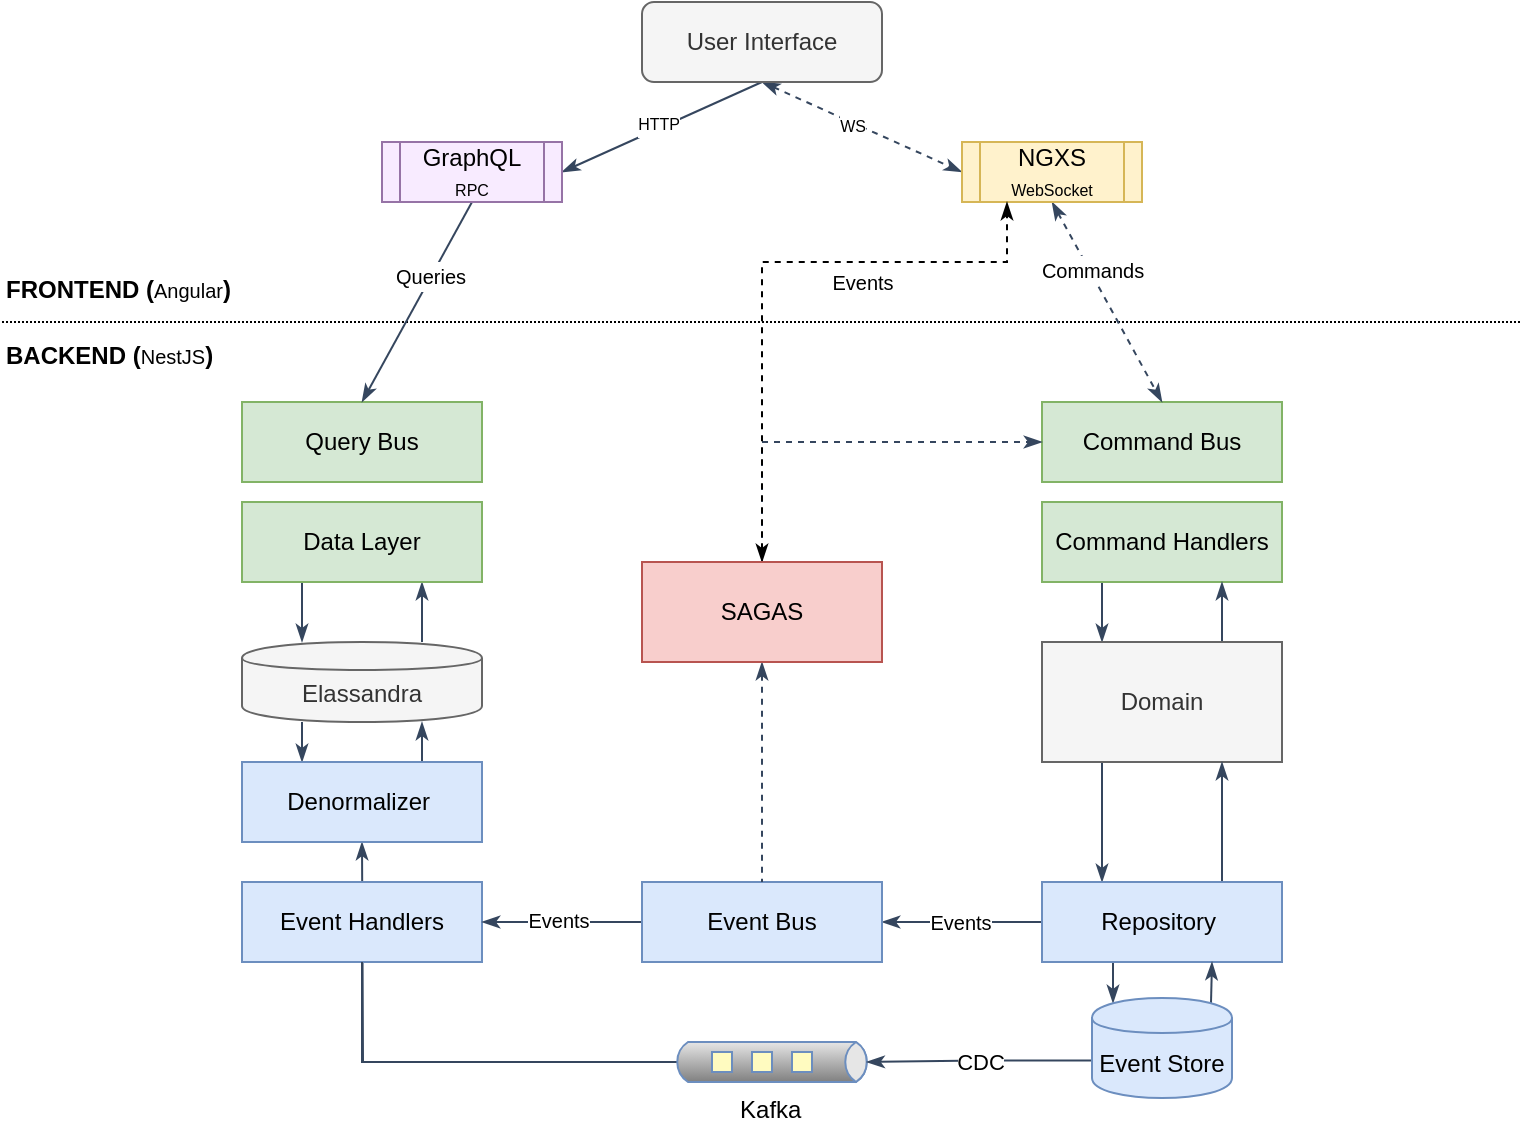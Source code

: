 <mxfile version="10.6.0" type="github"><diagram id="_UVHkNnHXRiJzMvmdaiZ" name="Page-1"><mxGraphModel dx="1398" dy="747" grid="1" gridSize="10" guides="1" tooltips="1" connect="1" arrows="1" fold="1" page="1" pageScale="1" pageWidth="850" pageHeight="1100" math="0" shadow="0"><root><mxCell id="0"/><mxCell id="1" parent="0"/><mxCell id="Ah7ASdB-yHe9nKwW0YGW-67" style="edgeStyle=orthogonalEdgeStyle;rounded=0;orthogonalLoop=1;jettySize=auto;html=1;exitX=0;exitY=0.5;exitDx=2.7;exitDy=0;exitPerimeter=0;endArrow=classicThin;endFill=1;strokeColor=#35465E;strokeWidth=1;" parent="1" source="Ah7ASdB-yHe9nKwW0YGW-19" edge="1"><mxGeometry relative="1" as="geometry"><mxPoint x="378" y="645" as="sourcePoint"/><mxPoint x="220" y="540" as="targetPoint"/></mxGeometry></mxCell><mxCell id="Ah7ASdB-yHe9nKwW0YGW-37" style="rounded=0;orthogonalLoop=1;jettySize=auto;html=1;exitX=0.5;exitY=1;exitDx=0;exitDy=0;endArrow=classicThin;endFill=1;strokeColor=#35465E;strokeWidth=1;entryX=1;entryY=0.5;entryDx=0;entryDy=0;" parent="1" source="Ah7ASdB-yHe9nKwW0YGW-1" target="Ah7ASdB-yHe9nKwW0YGW-38" edge="1"><mxGeometry relative="1" as="geometry"/></mxCell><mxCell id="Ah7ASdB-yHe9nKwW0YGW-55" value="&lt;font style=&quot;font-size: 8px&quot;&gt;HTTP&lt;/font&gt;" style="text;html=1;resizable=0;points=[];align=center;verticalAlign=middle;labelBackgroundColor=#ffffff;" parent="Ah7ASdB-yHe9nKwW0YGW-37" vertex="1" connectable="0"><mxGeometry x="0.031" y="-4" relative="1" as="geometry"><mxPoint x="1" as="offset"/></mxGeometry></mxCell><mxCell id="Ah7ASdB-yHe9nKwW0YGW-42" style="edgeStyle=none;rounded=0;orthogonalLoop=1;jettySize=auto;html=1;exitX=0.5;exitY=1;exitDx=0;exitDy=0;entryX=0;entryY=0.5;entryDx=0;entryDy=0;endArrow=classicThin;endFill=1;strokeColor=#35465E;strokeWidth=1;startArrow=classicThin;startFill=1;dashed=1;" parent="1" source="Ah7ASdB-yHe9nKwW0YGW-1" target="Ah7ASdB-yHe9nKwW0YGW-41" edge="1"><mxGeometry relative="1" as="geometry"/></mxCell><mxCell id="Ah7ASdB-yHe9nKwW0YGW-54" value="&lt;font style=&quot;font-size: 8px&quot;&gt;WS&lt;/font&gt;" style="text;html=1;resizable=0;points=[];align=center;verticalAlign=middle;labelBackgroundColor=#ffffff;" parent="Ah7ASdB-yHe9nKwW0YGW-42" vertex="1" connectable="0"><mxGeometry x="-0.094" y="-1" relative="1" as="geometry"><mxPoint as="offset"/></mxGeometry></mxCell><mxCell id="Ah7ASdB-yHe9nKwW0YGW-1" value="User Interface&lt;br&gt;" style="rounded=1;whiteSpace=wrap;html=1;fillColor=#f5f5f5;strokeColor=#666666;fontColor=#333333;" parent="1" vertex="1"><mxGeometry x="360" y="120" width="120" height="40" as="geometry"/></mxCell><mxCell id="Ah7ASdB-yHe9nKwW0YGW-2" value="" style="endArrow=none;dashed=1;html=1;dashPattern=1 1;" parent="1" edge="1"><mxGeometry width="50" height="50" relative="1" as="geometry"><mxPoint x="40" y="280" as="sourcePoint"/><mxPoint x="800" y="280" as="targetPoint"/></mxGeometry></mxCell><mxCell id="Ah7ASdB-yHe9nKwW0YGW-5" value="&lt;b&gt;FRONTEND (&lt;/b&gt;&lt;font style=&quot;font-size: 10px&quot;&gt;Angular&lt;/font&gt;&lt;b&gt;)&lt;/b&gt;" style="text;html=1;resizable=0;points=[];autosize=1;align=left;verticalAlign=top;spacingTop=-4;" parent="1" vertex="1"><mxGeometry x="40" y="254" width="130" height="20" as="geometry"/></mxCell><mxCell id="Ah7ASdB-yHe9nKwW0YGW-6" value="&lt;b&gt;BACKEND&amp;nbsp;&lt;/b&gt;&lt;b&gt;(&lt;/b&gt;&lt;font style=&quot;font-size: 10px&quot;&gt;NestJS&lt;/font&gt;&lt;b&gt;)&lt;/b&gt;" style="text;html=1;resizable=0;points=[];autosize=1;align=left;verticalAlign=top;spacingTop=-4;" parent="1" vertex="1"><mxGeometry x="40" y="287" width="120" height="20" as="geometry"/></mxCell><mxCell id="Ah7ASdB-yHe9nKwW0YGW-7" value="Query Bus" style="rounded=0;whiteSpace=wrap;html=1;fillColor=#d5e8d4;strokeColor=#82b366;" parent="1" vertex="1"><mxGeometry x="160" y="320" width="120" height="40" as="geometry"/></mxCell><mxCell id="Ah7ASdB-yHe9nKwW0YGW-9" style="edgeStyle=orthogonalEdgeStyle;rounded=0;orthogonalLoop=1;jettySize=auto;html=1;exitX=0.5;exitY=1;exitDx=0;exitDy=0;" parent="1" source="Ah7ASdB-yHe9nKwW0YGW-7" target="Ah7ASdB-yHe9nKwW0YGW-7" edge="1"><mxGeometry relative="1" as="geometry"/></mxCell><mxCell id="Ah7ASdB-yHe9nKwW0YGW-65" style="edgeStyle=none;rounded=0;orthogonalLoop=1;jettySize=auto;html=1;exitX=0.25;exitY=1;exitDx=0;exitDy=0;entryX=0.25;entryY=0;entryDx=0;entryDy=0;entryPerimeter=0;startArrow=none;startFill=0;endArrow=classicThin;endFill=1;strokeColor=#35465E;strokeWidth=1;" parent="1" source="Ah7ASdB-yHe9nKwW0YGW-10" target="Ah7ASdB-yHe9nKwW0YGW-11" edge="1"><mxGeometry relative="1" as="geometry"/></mxCell><mxCell id="Ah7ASdB-yHe9nKwW0YGW-66" style="edgeStyle=none;rounded=0;orthogonalLoop=1;jettySize=auto;html=1;exitX=0.75;exitY=1;exitDx=0;exitDy=0;entryX=0.75;entryY=0;entryDx=0;entryDy=0;entryPerimeter=0;startArrow=classicThin;startFill=1;endArrow=none;endFill=0;strokeColor=#35465E;strokeWidth=1;" parent="1" source="Ah7ASdB-yHe9nKwW0YGW-10" target="Ah7ASdB-yHe9nKwW0YGW-11" edge="1"><mxGeometry relative="1" as="geometry"/></mxCell><mxCell id="Ah7ASdB-yHe9nKwW0YGW-10" value="Data Layer" style="rounded=0;whiteSpace=wrap;html=1;fillColor=#d5e8d4;strokeColor=#82b366;" parent="1" vertex="1"><mxGeometry x="160" y="370" width="120" height="40" as="geometry"/></mxCell><mxCell id="Ah7ASdB-yHe9nKwW0YGW-64" style="edgeStyle=none;rounded=0;orthogonalLoop=1;jettySize=auto;html=1;entryX=0.25;entryY=0;entryDx=0;entryDy=0;startArrow=none;startFill=0;endArrow=classicThin;endFill=1;strokeColor=#35465E;strokeWidth=1;" parent="1" target="Ah7ASdB-yHe9nKwW0YGW-12" edge="1"><mxGeometry relative="1" as="geometry"><mxPoint x="190" y="480" as="sourcePoint"/></mxGeometry></mxCell><mxCell id="Ah7ASdB-yHe9nKwW0YGW-11" value="Elassandra" style="shape=cylinder;whiteSpace=wrap;html=1;boundedLbl=1;backgroundOutline=1;fillColor=#f5f5f5;strokeColor=#666666;fontColor=#333333;" parent="1" vertex="1"><mxGeometry x="160" y="440" width="120" height="40" as="geometry"/></mxCell><mxCell id="Ah7ASdB-yHe9nKwW0YGW-63" style="rounded=0;orthogonalLoop=1;jettySize=auto;html=1;exitX=0.75;exitY=0;exitDx=0;exitDy=0;startArrow=none;startFill=0;endArrow=classicThin;endFill=1;strokeColor=#35465E;strokeWidth=1;" parent="1" source="Ah7ASdB-yHe9nKwW0YGW-12" edge="1"><mxGeometry relative="1" as="geometry"><mxPoint x="250" y="480" as="targetPoint"/></mxGeometry></mxCell><mxCell id="Ah7ASdB-yHe9nKwW0YGW-12" value="Denormalizer&amp;nbsp;" style="rounded=0;whiteSpace=wrap;html=1;fillColor=#dae8fc;strokeColor=#6c8ebf;" parent="1" vertex="1"><mxGeometry x="160" y="500" width="120" height="40" as="geometry"/></mxCell><mxCell id="Ah7ASdB-yHe9nKwW0YGW-13" style="edgeStyle=orthogonalEdgeStyle;rounded=0;orthogonalLoop=1;jettySize=auto;html=1;exitX=0.5;exitY=1;exitDx=0;exitDy=0;" parent="1" source="Ah7ASdB-yHe9nKwW0YGW-12" target="Ah7ASdB-yHe9nKwW0YGW-12" edge="1"><mxGeometry relative="1" as="geometry"/></mxCell><mxCell id="Ah7ASdB-yHe9nKwW0YGW-14" value="Event Handlers" style="rounded=0;whiteSpace=wrap;html=1;fillColor=#dae8fc;strokeColor=#6c8ebf;" parent="1" vertex="1"><mxGeometry x="160" y="560" width="120" height="40" as="geometry"/></mxCell><mxCell id="Ah7ASdB-yHe9nKwW0YGW-15" value="Command Bus" style="rounded=0;whiteSpace=wrap;html=1;fillColor=#d5e8d4;strokeColor=#82b366;" parent="1" vertex="1"><mxGeometry x="560" y="320" width="120" height="40" as="geometry"/></mxCell><mxCell id="Ah7ASdB-yHe9nKwW0YGW-48" style="edgeStyle=none;rounded=0;orthogonalLoop=1;jettySize=auto;html=1;exitX=0.25;exitY=1;exitDx=0;exitDy=0;entryX=0.25;entryY=0;entryDx=0;entryDy=0;endArrow=classicThin;endFill=1;strokeColor=#35465E;strokeWidth=1;" parent="1" source="Ah7ASdB-yHe9nKwW0YGW-16" target="Ah7ASdB-yHe9nKwW0YGW-17" edge="1"><mxGeometry relative="1" as="geometry"/></mxCell><mxCell id="Ah7ASdB-yHe9nKwW0YGW-16" value="Command Handlers" style="rounded=0;whiteSpace=wrap;html=1;fillColor=#d5e8d4;strokeColor=#82b366;" parent="1" vertex="1"><mxGeometry x="560" y="370" width="120" height="40" as="geometry"/></mxCell><mxCell id="Ah7ASdB-yHe9nKwW0YGW-50" style="edgeStyle=none;rounded=0;orthogonalLoop=1;jettySize=auto;html=1;exitX=0.75;exitY=0;exitDx=0;exitDy=0;entryX=0.75;entryY=1;entryDx=0;entryDy=0;endArrow=classicThin;endFill=1;strokeColor=#35465E;strokeWidth=1;" parent="1" source="Ah7ASdB-yHe9nKwW0YGW-17" target="Ah7ASdB-yHe9nKwW0YGW-16" edge="1"><mxGeometry relative="1" as="geometry"/></mxCell><mxCell id="Ah7ASdB-yHe9nKwW0YGW-51" style="edgeStyle=none;rounded=0;orthogonalLoop=1;jettySize=auto;html=1;exitX=0.25;exitY=1;exitDx=0;exitDy=0;entryX=0.25;entryY=0;entryDx=0;entryDy=0;endArrow=classicThin;endFill=1;strokeColor=#35465E;strokeWidth=1;" parent="1" source="Ah7ASdB-yHe9nKwW0YGW-17" target="Ah7ASdB-yHe9nKwW0YGW-18" edge="1"><mxGeometry relative="1" as="geometry"/></mxCell><mxCell id="Ah7ASdB-yHe9nKwW0YGW-17" value="Domain" style="rounded=0;whiteSpace=wrap;html=1;fillColor=#f5f5f5;strokeColor=#666666;fontColor=#333333;" parent="1" vertex="1"><mxGeometry x="560" y="440" width="120" height="60" as="geometry"/></mxCell><mxCell id="Ah7ASdB-yHe9nKwW0YGW-26" style="edgeStyle=orthogonalEdgeStyle;rounded=0;orthogonalLoop=1;jettySize=auto;html=1;exitX=0.5;exitY=1;exitDx=0;exitDy=0;entryX=0.15;entryY=0.05;entryDx=0;entryDy=0;entryPerimeter=0;strokeWidth=1;endArrow=classicThin;endFill=1;fillColor=#dae8fc;strokeColor=#35465E;" parent="1" source="Ah7ASdB-yHe9nKwW0YGW-18" target="Ah7ASdB-yHe9nKwW0YGW-24" edge="1"><mxGeometry relative="1" as="geometry"/></mxCell><mxCell id="Ah7ASdB-yHe9nKwW0YGW-33" style="edgeStyle=orthogonalEdgeStyle;rounded=0;orthogonalLoop=1;jettySize=auto;html=1;exitX=0;exitY=0.5;exitDx=0;exitDy=0;entryX=1;entryY=0.5;entryDx=0;entryDy=0;endArrow=classicThin;endFill=1;strokeColor=#35465E;strokeWidth=1;" parent="1" source="Ah7ASdB-yHe9nKwW0YGW-18" target="Ah7ASdB-yHe9nKwW0YGW-31" edge="1"><mxGeometry relative="1" as="geometry"/></mxCell><mxCell id="Ah7ASdB-yHe9nKwW0YGW-46" value="&lt;font style=&quot;font-size: 10px&quot;&gt;Events&lt;/font&gt;" style="text;html=1;resizable=0;points=[];align=center;verticalAlign=middle;labelBackgroundColor=#ffffff;" parent="Ah7ASdB-yHe9nKwW0YGW-33" vertex="1" connectable="0"><mxGeometry x="0.025" relative="1" as="geometry"><mxPoint as="offset"/></mxGeometry></mxCell><mxCell id="Ah7ASdB-yHe9nKwW0YGW-52" style="edgeStyle=none;rounded=0;orthogonalLoop=1;jettySize=auto;html=1;exitX=0.75;exitY=0;exitDx=0;exitDy=0;entryX=0.75;entryY=1;entryDx=0;entryDy=0;endArrow=classicThin;endFill=1;strokeColor=#35465E;strokeWidth=1;" parent="1" source="Ah7ASdB-yHe9nKwW0YGW-18" target="Ah7ASdB-yHe9nKwW0YGW-17" edge="1"><mxGeometry relative="1" as="geometry"/></mxCell><mxCell id="Ah7ASdB-yHe9nKwW0YGW-18" value="Repository&amp;nbsp;" style="rounded=0;whiteSpace=wrap;html=1;fillColor=#dae8fc;strokeColor=#6c8ebf;" parent="1" vertex="1"><mxGeometry x="560" y="560" width="120" height="40" as="geometry"/></mxCell><mxCell id="Ah7ASdB-yHe9nKwW0YGW-35" style="edgeStyle=orthogonalEdgeStyle;rounded=0;orthogonalLoop=1;jettySize=auto;html=1;exitX=0;exitY=0.5;exitDx=2.7;exitDy=0;exitPerimeter=0;entryX=0.5;entryY=1;entryDx=0;entryDy=0;endArrow=none;endFill=0;strokeColor=#35465E;strokeWidth=1;" parent="1" source="Ah7ASdB-yHe9nKwW0YGW-19" target="Ah7ASdB-yHe9nKwW0YGW-14" edge="1"><mxGeometry relative="1" as="geometry"/></mxCell><mxCell id="Ah7ASdB-yHe9nKwW0YGW-19" value="&lt;font style=&quot;font-size: 12px&quot;&gt;Kafka&lt;/font&gt;&amp;nbsp;" style="strokeWidth=1;outlineConnect=0;strokeColor=#6c8ebf;dashed=0;align=center;html=1;fontSize=8;shape=mxgraph.eip.dataChannel;verticalLabelPosition=bottom;labelBackgroundColor=#ffffff;verticalAlign=top;fillColor=#dae8fc;" parent="1" vertex="1"><mxGeometry x="375" y="640" width="100" height="20" as="geometry"/></mxCell><mxCell id="Ah7ASdB-yHe9nKwW0YGW-30" value="CDC" style="edgeStyle=orthogonalEdgeStyle;rounded=0;orthogonalLoop=1;jettySize=auto;html=1;exitX=0;exitY=0.625;exitDx=0;exitDy=0;entryX=1;entryY=0.5;entryDx=-2.7;entryDy=0;entryPerimeter=0;endArrow=classicThin;endFill=1;strokeColor=#35465E;strokeWidth=1;exitPerimeter=0;" parent="1" source="Ah7ASdB-yHe9nKwW0YGW-24" target="Ah7ASdB-yHe9nKwW0YGW-19" edge="1"><mxGeometry relative="1" as="geometry"/></mxCell><mxCell id="Ah7ASdB-yHe9nKwW0YGW-53" style="edgeStyle=none;rounded=0;orthogonalLoop=1;jettySize=auto;html=1;exitX=0.85;exitY=0.05;exitDx=0;exitDy=0;exitPerimeter=0;endArrow=classicThin;endFill=1;strokeColor=#35465E;strokeWidth=1;" parent="1" source="Ah7ASdB-yHe9nKwW0YGW-24" edge="1"><mxGeometry relative="1" as="geometry"><mxPoint x="645" y="600" as="targetPoint"/></mxGeometry></mxCell><mxCell id="Ah7ASdB-yHe9nKwW0YGW-24" value="Event Store" style="shape=cylinder;whiteSpace=wrap;html=1;boundedLbl=1;backgroundOutline=1;fillColor=#dae8fc;strokeColor=#6c8ebf;" parent="1" vertex="1"><mxGeometry x="585" y="618" width="70" height="50" as="geometry"/></mxCell><mxCell id="Ah7ASdB-yHe9nKwW0YGW-34" style="edgeStyle=orthogonalEdgeStyle;rounded=0;orthogonalLoop=1;jettySize=auto;html=1;exitX=0;exitY=0.5;exitDx=0;exitDy=0;entryX=1;entryY=0.5;entryDx=0;entryDy=0;endArrow=classicThin;endFill=1;strokeColor=#35465E;strokeWidth=1;" parent="1" source="Ah7ASdB-yHe9nKwW0YGW-31" target="Ah7ASdB-yHe9nKwW0YGW-14" edge="1"><mxGeometry relative="1" as="geometry"/></mxCell><mxCell id="Ah7ASdB-yHe9nKwW0YGW-47" value="&lt;font style=&quot;font-size: 10px&quot;&gt;Events&lt;/font&gt;" style="text;html=1;resizable=0;points=[];align=center;verticalAlign=middle;labelBackgroundColor=#ffffff;" parent="Ah7ASdB-yHe9nKwW0YGW-34" vertex="1" connectable="0"><mxGeometry x="0.046" y="-1" relative="1" as="geometry"><mxPoint as="offset"/></mxGeometry></mxCell><mxCell id="Ah7ASdB-yHe9nKwW0YGW-31" value="Event Bus" style="rounded=0;whiteSpace=wrap;html=1;fillColor=#dae8fc;strokeColor=#6c8ebf;" parent="1" vertex="1"><mxGeometry x="360" y="560" width="120" height="40" as="geometry"/></mxCell><mxCell id="Ah7ASdB-yHe9nKwW0YGW-39" style="rounded=0;orthogonalLoop=1;jettySize=auto;html=1;exitX=0.5;exitY=1;exitDx=0;exitDy=0;entryX=0.5;entryY=0;entryDx=0;entryDy=0;endArrow=classicThin;endFill=1;strokeColor=#35465E;strokeWidth=1;" parent="1" source="Ah7ASdB-yHe9nKwW0YGW-38" target="Ah7ASdB-yHe9nKwW0YGW-7" edge="1"><mxGeometry relative="1" as="geometry"/></mxCell><mxCell id="Ah7ASdB-yHe9nKwW0YGW-45" value="&lt;font style=&quot;font-size: 10px&quot;&gt;Queries&lt;/font&gt;" style="text;html=1;resizable=0;points=[];align=center;verticalAlign=middle;labelBackgroundColor=#ffffff;" parent="Ah7ASdB-yHe9nKwW0YGW-39" vertex="1" connectable="0"><mxGeometry x="-0.252" y="-1" relative="1" as="geometry"><mxPoint as="offset"/></mxGeometry></mxCell><mxCell id="Ah7ASdB-yHe9nKwW0YGW-38" value="GraphQL&lt;br&gt;&lt;font style=&quot;font-size: 8px&quot;&gt;RPC&lt;/font&gt;&lt;br&gt;" style="shape=process;whiteSpace=wrap;html=1;backgroundOutline=1;fillColor=#F8EBFF;strokeColor=#9673a6;" parent="1" vertex="1"><mxGeometry x="230" y="190" width="90" height="30" as="geometry"/></mxCell><mxCell id="Ah7ASdB-yHe9nKwW0YGW-43" style="edgeStyle=none;rounded=0;orthogonalLoop=1;jettySize=auto;html=1;exitX=0.5;exitY=1;exitDx=0;exitDy=0;entryX=0.5;entryY=0;entryDx=0;entryDy=0;endArrow=classicThin;endFill=1;strokeColor=#35465E;strokeWidth=1;startArrow=classicThin;startFill=1;dashed=1;" parent="1" source="Ah7ASdB-yHe9nKwW0YGW-41" target="Ah7ASdB-yHe9nKwW0YGW-15" edge="1"><mxGeometry relative="1" as="geometry"/></mxCell><mxCell id="Ah7ASdB-yHe9nKwW0YGW-44" value="&lt;font style=&quot;font-size: 10px&quot;&gt;Commands&lt;/font&gt;" style="text;html=1;resizable=0;points=[];align=center;verticalAlign=middle;labelBackgroundColor=#ffffff;" parent="Ah7ASdB-yHe9nKwW0YGW-43" vertex="1" connectable="0"><mxGeometry x="-0.331" y="-1" relative="1" as="geometry"><mxPoint x="2.5" as="offset"/></mxGeometry></mxCell><mxCell id="Ah7ASdB-yHe9nKwW0YGW-41" value="NGXS&lt;br&gt;&lt;font style=&quot;font-size: 8px&quot;&gt;WebSocket&lt;/font&gt;&lt;br&gt;" style="shape=process;whiteSpace=wrap;html=1;backgroundOutline=1;fillColor=#fff2cc;strokeColor=#d6b656;" parent="1" vertex="1"><mxGeometry x="520" y="190" width="90" height="30" as="geometry"/></mxCell><mxCell id="Ah7ASdB-yHe9nKwW0YGW-59" style="edgeStyle=orthogonalEdgeStyle;rounded=0;orthogonalLoop=1;jettySize=auto;html=1;exitX=0.5;exitY=0;exitDx=0;exitDy=0;entryX=0;entryY=0.5;entryDx=0;entryDy=0;endArrow=classicThin;endFill=1;strokeColor=#35465E;strokeWidth=1;dashed=1;" parent="1" source="Ah7ASdB-yHe9nKwW0YGW-56" target="Ah7ASdB-yHe9nKwW0YGW-15" edge="1"><mxGeometry relative="1" as="geometry"/></mxCell><mxCell id="Ah7ASdB-yHe9nKwW0YGW-60" style="edgeStyle=orthogonalEdgeStyle;rounded=0;orthogonalLoop=1;jettySize=auto;html=1;exitX=0.5;exitY=1;exitDx=0;exitDy=0;endArrow=none;endFill=0;strokeColor=#35465E;strokeWidth=1;startArrow=classicThin;startFill=1;dashed=1;" parent="1" source="Ah7ASdB-yHe9nKwW0YGW-56" target="Ah7ASdB-yHe9nKwW0YGW-31" edge="1"><mxGeometry relative="1" as="geometry"/></mxCell><mxCell id="jsWDRmNGPp3XcC0V0G0z-3" value="&lt;font style=&quot;font-size: 10px&quot;&gt;Events&lt;/font&gt;" style="edgeStyle=orthogonalEdgeStyle;rounded=0;orthogonalLoop=1;jettySize=auto;html=1;exitX=0.5;exitY=0;exitDx=0;exitDy=0;entryX=0.25;entryY=1;entryDx=0;entryDy=0;dashed=1;startArrow=classicThin;startFill=1;endArrow=classicThin;endFill=1;" edge="1" parent="1" source="Ah7ASdB-yHe9nKwW0YGW-56" target="Ah7ASdB-yHe9nKwW0YGW-41"><mxGeometry x="-0.076" y="-50" relative="1" as="geometry"><Array as="points"><mxPoint x="420" y="250"/><mxPoint x="543" y="250"/></Array><mxPoint as="offset"/></mxGeometry></mxCell><mxCell id="Ah7ASdB-yHe9nKwW0YGW-56" value="SAGAS" style="rounded=0;whiteSpace=wrap;html=1;fillColor=#f8cecc;strokeColor=#b85450;" parent="1" vertex="1"><mxGeometry x="360" y="400" width="120" height="50" as="geometry"/></mxCell></root></mxGraphModel></diagram></mxfile>